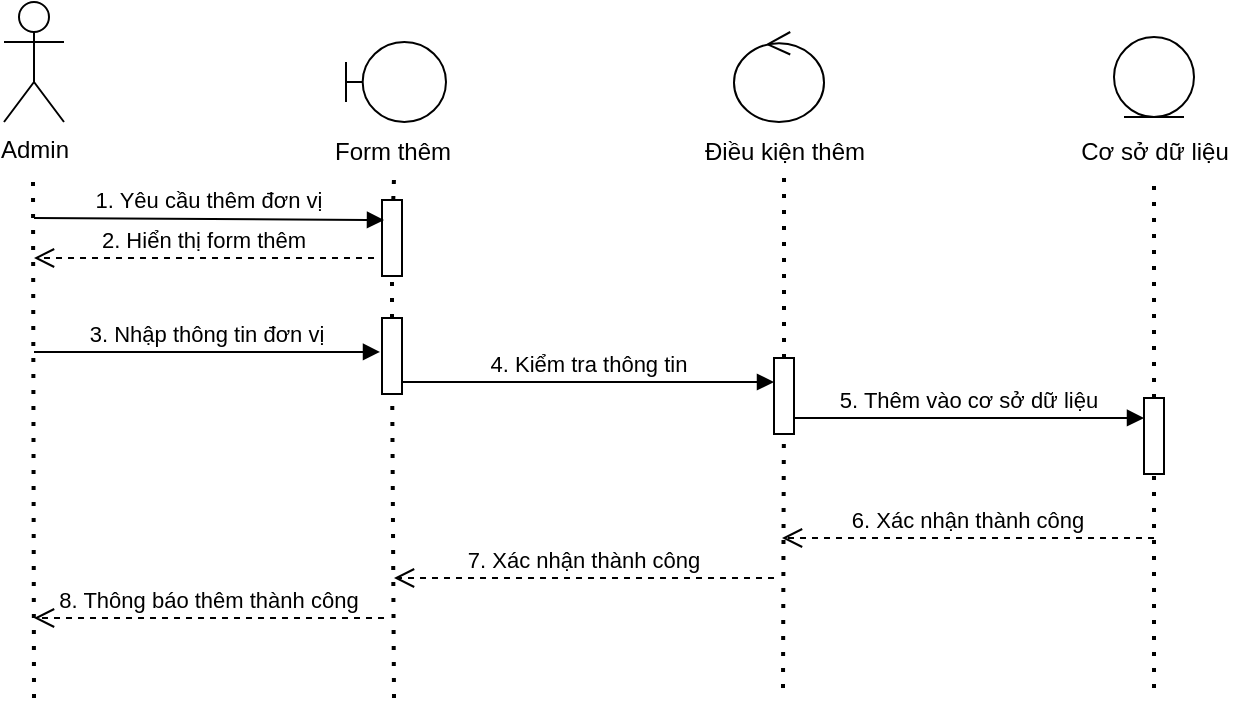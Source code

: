 <mxfile version="17.4.6" type="github"><diagram id="kgpKYQtTHZ0yAKxKKP6v" name="Page-1"><mxGraphModel dx="836" dy="494" grid="1" gridSize="10" guides="1" tooltips="1" connect="1" arrows="1" fold="1" page="1" pageScale="1" pageWidth="850" pageHeight="1100" math="0" shadow="0"><root><mxCell id="0"/><mxCell id="1" parent="0"/><mxCell id="cnj6wWwhfe17j-vjCey--1" value="Admin" style="shape=umlActor;verticalLabelPosition=bottom;verticalAlign=top;html=1;outlineConnect=0;" parent="1" vertex="1"><mxGeometry x="155" y="42" width="30" height="60" as="geometry"/></mxCell><mxCell id="cnj6wWwhfe17j-vjCey--2" value="" style="endArrow=none;dashed=1;html=1;dashPattern=1 3;strokeWidth=2;rounded=0;" parent="1" edge="1"><mxGeometry width="50" height="50" relative="1" as="geometry"><mxPoint x="170" y="390" as="sourcePoint"/><mxPoint x="169.5" y="130" as="targetPoint"/></mxGeometry></mxCell><mxCell id="cnj6wWwhfe17j-vjCey--3" value="" style="shape=umlBoundary;whiteSpace=wrap;html=1;" parent="1" vertex="1"><mxGeometry x="326" y="62" width="50" height="40" as="geometry"/></mxCell><mxCell id="cnj6wWwhfe17j-vjCey--4" value="" style="endArrow=none;dashed=1;html=1;dashPattern=1 3;strokeWidth=2;rounded=0;startArrow=none;" parent="1" source="cnj6wWwhfe17j-vjCey--5" edge="1"><mxGeometry width="50" height="50" relative="1" as="geometry"><mxPoint x="350" y="380" as="sourcePoint"/><mxPoint x="350" y="130" as="targetPoint"/></mxGeometry></mxCell><mxCell id="cnj6wWwhfe17j-vjCey--5" value="" style="verticalLabelPosition=bottom;verticalAlign=top;html=1;shape=mxgraph.basic.rect;fillColor2=none;strokeWidth=1;size=20;indent=5;" parent="1" vertex="1"><mxGeometry x="344" y="141" width="10" height="38" as="geometry"/></mxCell><mxCell id="cnj6wWwhfe17j-vjCey--6" value="" style="endArrow=none;dashed=1;html=1;dashPattern=1 3;strokeWidth=2;rounded=0;startArrow=none;" parent="1" source="cnj6wWwhfe17j-vjCey--13" target="cnj6wWwhfe17j-vjCey--5" edge="1"><mxGeometry width="50" height="50" relative="1" as="geometry"><mxPoint x="350" y="380" as="sourcePoint"/><mxPoint x="350" y="130" as="targetPoint"/></mxGeometry></mxCell><mxCell id="cnj6wWwhfe17j-vjCey--7" value="Form thêm" style="text;html=1;align=center;verticalAlign=middle;resizable=0;points=[];autosize=1;strokeColor=none;fillColor=none;" parent="1" vertex="1"><mxGeometry x="314" y="107" width="70" height="20" as="geometry"/></mxCell><mxCell id="cnj6wWwhfe17j-vjCey--11" value="1. Yêu cầu thêm đơn vị" style="html=1;verticalAlign=bottom;endArrow=block;rounded=0;entryX=0.1;entryY=0.263;entryDx=0;entryDy=0;entryPerimeter=0;" parent="1" target="cnj6wWwhfe17j-vjCey--5" edge="1"><mxGeometry width="80" relative="1" as="geometry"><mxPoint x="170" y="150" as="sourcePoint"/><mxPoint x="340" y="150" as="targetPoint"/></mxGeometry></mxCell><mxCell id="cnj6wWwhfe17j-vjCey--12" value="2. Hiển thị form thêm" style="verticalAlign=bottom;endArrow=open;dashed=1;endSize=8;exitX=0;exitY=0.95;shadow=0;strokeWidth=1;" parent="1" edge="1"><mxGeometry relative="1" as="geometry"><mxPoint x="170" y="170" as="targetPoint"/><mxPoint x="340" y="170" as="sourcePoint"/></mxGeometry></mxCell><mxCell id="cnj6wWwhfe17j-vjCey--13" value="" style="verticalLabelPosition=bottom;verticalAlign=top;html=1;shape=mxgraph.basic.rect;fillColor2=none;strokeWidth=1;size=20;indent=5;" parent="1" vertex="1"><mxGeometry x="344" y="200" width="10" height="38" as="geometry"/></mxCell><mxCell id="cnj6wWwhfe17j-vjCey--14" value="" style="endArrow=none;dashed=1;html=1;dashPattern=1 3;strokeWidth=2;rounded=0;" parent="1" target="cnj6wWwhfe17j-vjCey--13" edge="1"><mxGeometry width="50" height="50" relative="1" as="geometry"><mxPoint x="350" y="390" as="sourcePoint"/><mxPoint x="349.086" y="179" as="targetPoint"/></mxGeometry></mxCell><mxCell id="cnj6wWwhfe17j-vjCey--15" value="3. Nhập thông tin đơn vị" style="html=1;verticalAlign=bottom;endArrow=block;rounded=0;entryX=-0.1;entryY=0.447;entryDx=0;entryDy=0;entryPerimeter=0;" parent="1" target="cnj6wWwhfe17j-vjCey--13" edge="1"><mxGeometry width="80" relative="1" as="geometry"><mxPoint x="170" y="217" as="sourcePoint"/><mxPoint x="356" y="160.006" as="targetPoint"/></mxGeometry></mxCell><mxCell id="cnj6wWwhfe17j-vjCey--16" value="" style="ellipse;shape=umlControl;whiteSpace=wrap;html=1;" parent="1" vertex="1"><mxGeometry x="520" y="57" width="45" height="45" as="geometry"/></mxCell><mxCell id="cnj6wWwhfe17j-vjCey--17" value="Điều kiện thêm" style="text;html=1;align=center;verticalAlign=middle;resizable=0;points=[];autosize=1;strokeColor=none;fillColor=none;" parent="1" vertex="1"><mxGeometry x="495" y="107" width="100" height="20" as="geometry"/></mxCell><mxCell id="cnj6wWwhfe17j-vjCey--18" value="" style="endArrow=none;dashed=1;html=1;dashPattern=1 3;strokeWidth=2;rounded=0;startArrow=none;" parent="1" source="cnj6wWwhfe17j-vjCey--19" edge="1"><mxGeometry width="50" height="50" relative="1" as="geometry"><mxPoint x="544.5" y="385" as="sourcePoint"/><mxPoint x="545" y="130" as="targetPoint"/></mxGeometry></mxCell><mxCell id="cnj6wWwhfe17j-vjCey--19" value="" style="verticalLabelPosition=bottom;verticalAlign=top;html=1;shape=mxgraph.basic.rect;fillColor2=none;strokeWidth=1;size=20;indent=5;" parent="1" vertex="1"><mxGeometry x="540" y="220" width="10" height="38" as="geometry"/></mxCell><mxCell id="cnj6wWwhfe17j-vjCey--20" value="" style="endArrow=none;dashed=1;html=1;dashPattern=1 3;strokeWidth=2;rounded=0;" parent="1" target="cnj6wWwhfe17j-vjCey--19" edge="1"><mxGeometry width="50" height="50" relative="1" as="geometry"><mxPoint x="544.5" y="385" as="sourcePoint"/><mxPoint x="544.5" y="135" as="targetPoint"/></mxGeometry></mxCell><mxCell id="cnj6wWwhfe17j-vjCey--21" value="4. Kiểm tra thông tin" style="html=1;verticalAlign=bottom;endArrow=block;rounded=0;exitX=1;exitY=0.842;exitDx=0;exitDy=0;exitPerimeter=0;" parent="1" source="cnj6wWwhfe17j-vjCey--13" edge="1"><mxGeometry width="80" relative="1" as="geometry"><mxPoint x="360" y="230" as="sourcePoint"/><mxPoint x="540" y="232" as="targetPoint"/></mxGeometry></mxCell><mxCell id="cnj6wWwhfe17j-vjCey--22" value="" style="ellipse;shape=umlEntity;whiteSpace=wrap;html=1;" parent="1" vertex="1"><mxGeometry x="710" y="59.5" width="40" height="40" as="geometry"/></mxCell><mxCell id="cnj6wWwhfe17j-vjCey--23" value="Cơ sở dữ liệu" style="text;html=1;align=center;verticalAlign=middle;resizable=0;points=[];autosize=1;strokeColor=none;fillColor=none;" parent="1" vertex="1"><mxGeometry x="685" y="107" width="90" height="20" as="geometry"/></mxCell><mxCell id="cnj6wWwhfe17j-vjCey--24" value="" style="endArrow=none;dashed=1;html=1;dashPattern=1 3;strokeWidth=2;rounded=0;startArrow=none;" parent="1" source="cnj6wWwhfe17j-vjCey--25" edge="1"><mxGeometry width="50" height="50" relative="1" as="geometry"><mxPoint x="730" y="385" as="sourcePoint"/><mxPoint x="730" y="130" as="targetPoint"/></mxGeometry></mxCell><mxCell id="cnj6wWwhfe17j-vjCey--25" value="" style="verticalLabelPosition=bottom;verticalAlign=top;html=1;shape=mxgraph.basic.rect;fillColor2=none;strokeWidth=1;size=20;indent=5;" parent="1" vertex="1"><mxGeometry x="725" y="240" width="10" height="38" as="geometry"/></mxCell><mxCell id="cnj6wWwhfe17j-vjCey--26" value="" style="endArrow=none;dashed=1;html=1;dashPattern=1 3;strokeWidth=2;rounded=0;" parent="1" target="cnj6wWwhfe17j-vjCey--25" edge="1"><mxGeometry width="50" height="50" relative="1" as="geometry"><mxPoint x="730" y="385" as="sourcePoint"/><mxPoint x="730" y="135" as="targetPoint"/></mxGeometry></mxCell><mxCell id="cnj6wWwhfe17j-vjCey--27" value="5. Thêm vào cơ sở dữ liệu" style="html=1;verticalAlign=bottom;endArrow=block;rounded=0;entryX=0;entryY=0.263;entryDx=0;entryDy=0;entryPerimeter=0;" parent="1" target="cnj6wWwhfe17j-vjCey--25" edge="1"><mxGeometry width="80" relative="1" as="geometry"><mxPoint x="550" y="250" as="sourcePoint"/><mxPoint x="720" y="250" as="targetPoint"/></mxGeometry></mxCell><mxCell id="cnj6wWwhfe17j-vjCey--28" value="6. Xác nhận thành công" style="verticalAlign=bottom;endArrow=open;dashed=1;endSize=8;shadow=0;strokeWidth=1;" parent="1" edge="1"><mxGeometry relative="1" as="geometry"><mxPoint x="544" y="310" as="targetPoint"/><mxPoint x="730" y="310" as="sourcePoint"/></mxGeometry></mxCell><mxCell id="cnj6wWwhfe17j-vjCey--29" value="7. Xác nhận thành công" style="verticalAlign=bottom;endArrow=open;dashed=1;endSize=8;shadow=0;strokeWidth=1;" parent="1" edge="1"><mxGeometry relative="1" as="geometry"><mxPoint x="350" y="330" as="targetPoint"/><mxPoint x="540" y="330" as="sourcePoint"/></mxGeometry></mxCell><mxCell id="cnj6wWwhfe17j-vjCey--30" value="8. Thông báo thêm thành công" style="verticalAlign=bottom;endArrow=open;dashed=1;endSize=8;shadow=0;strokeWidth=1;" parent="1" edge="1"><mxGeometry relative="1" as="geometry"><mxPoint x="170" y="350" as="targetPoint"/><mxPoint x="345" y="350" as="sourcePoint"/></mxGeometry></mxCell></root></mxGraphModel></diagram></mxfile>